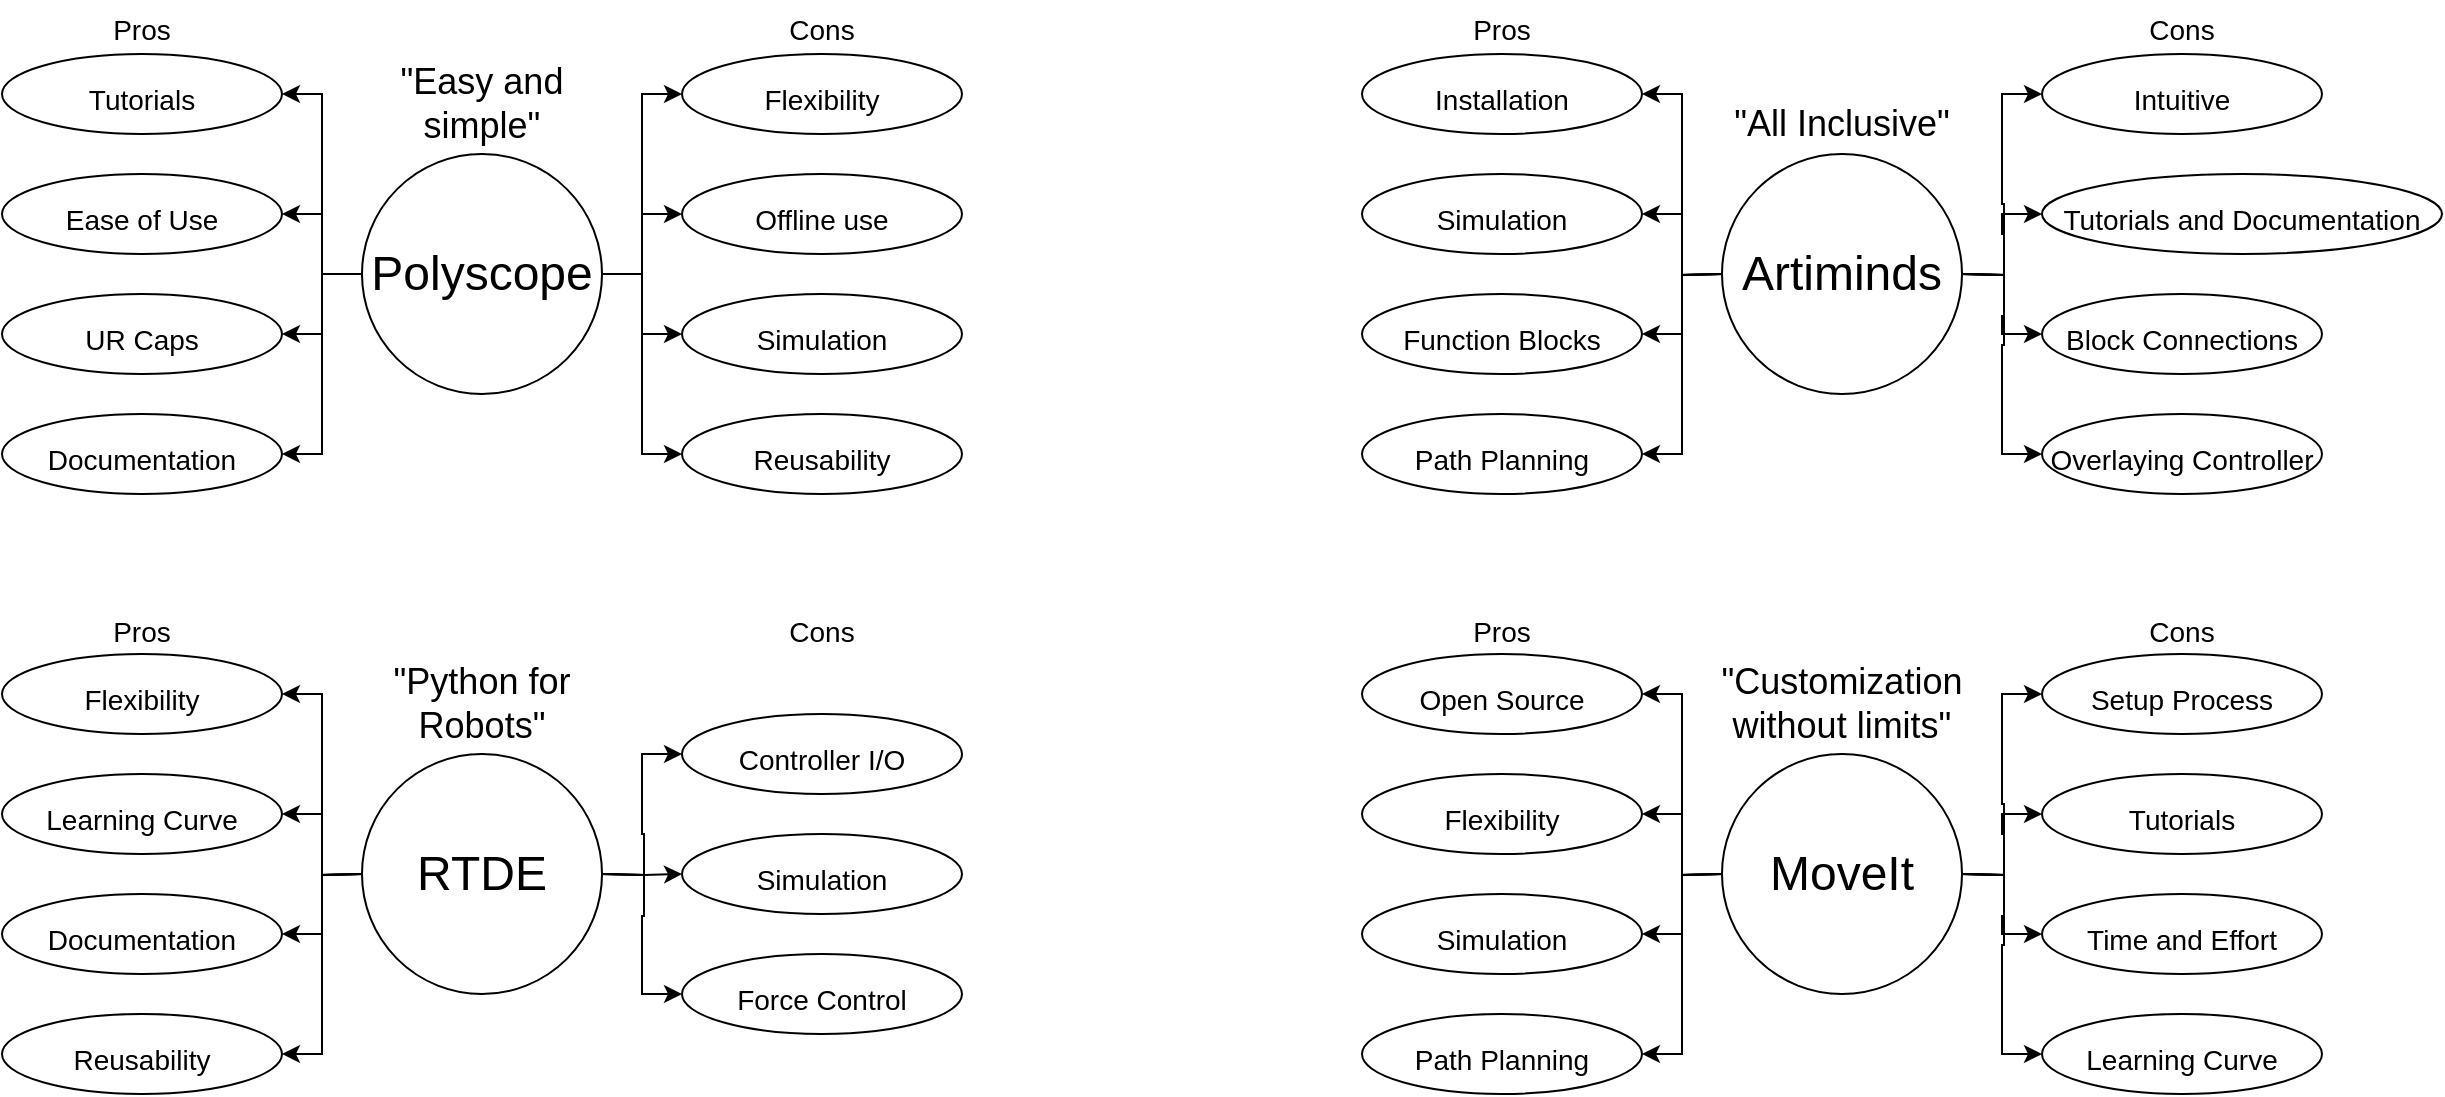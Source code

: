 <mxfile version="20.7.3" type="github">
  <diagram id="o34bLKSb2FJ5GCY2DV4U" name="Seite-1">
    <mxGraphModel dx="1562" dy="826" grid="1" gridSize="10" guides="1" tooltips="1" connect="1" arrows="1" fold="1" page="1" pageScale="1" pageWidth="3300" pageHeight="4681" math="0" shadow="0">
      <root>
        <mxCell id="0" />
        <mxCell id="1" parent="0" />
        <mxCell id="9tMe9ChNtQxmry1n6Ols-18" style="edgeStyle=orthogonalEdgeStyle;rounded=0;orthogonalLoop=1;jettySize=auto;html=1;exitX=0;exitY=0.5;exitDx=0;exitDy=0;entryX=1;entryY=0.5;entryDx=0;entryDy=0;fontSize=14;strokeColor=default;strokeWidth=1;" parent="1" source="9tMe9ChNtQxmry1n6Ols-2" target="9tMe9ChNtQxmry1n6Ols-6" edge="1">
          <mxGeometry relative="1" as="geometry" />
        </mxCell>
        <mxCell id="9tMe9ChNtQxmry1n6Ols-19" style="edgeStyle=orthogonalEdgeStyle;rounded=0;orthogonalLoop=1;jettySize=auto;html=1;exitX=0;exitY=0.5;exitDx=0;exitDy=0;entryX=1;entryY=0.5;entryDx=0;entryDy=0;fontSize=14;strokeColor=default;strokeWidth=1;" parent="1" source="9tMe9ChNtQxmry1n6Ols-2" target="9tMe9ChNtQxmry1n6Ols-8" edge="1">
          <mxGeometry relative="1" as="geometry" />
        </mxCell>
        <mxCell id="9tMe9ChNtQxmry1n6Ols-20" style="edgeStyle=orthogonalEdgeStyle;rounded=0;orthogonalLoop=1;jettySize=auto;html=1;exitX=0;exitY=0.5;exitDx=0;exitDy=0;entryX=1;entryY=0.5;entryDx=0;entryDy=0;fontSize=14;strokeColor=default;strokeWidth=1;" parent="1" source="9tMe9ChNtQxmry1n6Ols-2" target="9tMe9ChNtQxmry1n6Ols-10" edge="1">
          <mxGeometry relative="1" as="geometry" />
        </mxCell>
        <mxCell id="9tMe9ChNtQxmry1n6Ols-21" style="edgeStyle=orthogonalEdgeStyle;rounded=0;orthogonalLoop=1;jettySize=auto;html=1;exitX=0;exitY=0.5;exitDx=0;exitDy=0;entryX=1;entryY=0.5;entryDx=0;entryDy=0;fontSize=14;strokeColor=default;strokeWidth=1;" parent="1" source="9tMe9ChNtQxmry1n6Ols-2" target="9tMe9ChNtQxmry1n6Ols-11" edge="1">
          <mxGeometry relative="1" as="geometry" />
        </mxCell>
        <mxCell id="9tMe9ChNtQxmry1n6Ols-23" style="edgeStyle=orthogonalEdgeStyle;rounded=0;orthogonalLoop=1;jettySize=auto;html=1;exitX=1;exitY=0.5;exitDx=0;exitDy=0;entryX=0;entryY=0.5;entryDx=0;entryDy=0;fontSize=14;strokeColor=default;strokeWidth=1;" parent="1" source="9tMe9ChNtQxmry1n6Ols-2" target="9tMe9ChNtQxmry1n6Ols-12" edge="1">
          <mxGeometry relative="1" as="geometry" />
        </mxCell>
        <mxCell id="9tMe9ChNtQxmry1n6Ols-25" style="edgeStyle=orthogonalEdgeStyle;rounded=0;orthogonalLoop=1;jettySize=auto;html=1;exitX=1;exitY=0.5;exitDx=0;exitDy=0;entryX=0;entryY=0.5;entryDx=0;entryDy=0;fontSize=14;strokeColor=default;strokeWidth=1;" parent="1" source="9tMe9ChNtQxmry1n6Ols-2" target="9tMe9ChNtQxmry1n6Ols-14" edge="1">
          <mxGeometry relative="1" as="geometry" />
        </mxCell>
        <mxCell id="9tMe9ChNtQxmry1n6Ols-26" style="edgeStyle=orthogonalEdgeStyle;rounded=0;orthogonalLoop=1;jettySize=auto;html=1;exitX=1;exitY=0.5;exitDx=0;exitDy=0;entryX=0;entryY=0.5;entryDx=0;entryDy=0;fontSize=14;strokeColor=default;strokeWidth=1;" parent="1" source="9tMe9ChNtQxmry1n6Ols-2" target="9tMe9ChNtQxmry1n6Ols-15" edge="1">
          <mxGeometry relative="1" as="geometry" />
        </mxCell>
        <mxCell id="9tMe9ChNtQxmry1n6Ols-94" style="edgeStyle=orthogonalEdgeStyle;rounded=0;orthogonalLoop=1;jettySize=auto;html=1;exitX=1;exitY=0.5;exitDx=0;exitDy=0;entryX=0;entryY=0.5;entryDx=0;entryDy=0;fontSize=14;strokeColor=default;strokeWidth=1;" parent="1" source="9tMe9ChNtQxmry1n6Ols-2" target="9tMe9ChNtQxmry1n6Ols-93" edge="1">
          <mxGeometry relative="1" as="geometry" />
        </mxCell>
        <mxCell id="9tMe9ChNtQxmry1n6Ols-2" value="&lt;font style=&quot;font-size: 24px;&quot;&gt;Polyscope&lt;/font&gt;" style="ellipse;whiteSpace=wrap;html=1;aspect=fixed;strokeWidth=1;strokeColor=default;fillColor=none;" parent="1" vertex="1">
          <mxGeometry x="200" y="160" width="120" height="120" as="geometry" />
        </mxCell>
        <mxCell id="9tMe9ChNtQxmry1n6Ols-6" value="&lt;font style=&quot;font-size: 14px;&quot;&gt;Tutorials&lt;/font&gt;" style="ellipse;whiteSpace=wrap;html=1;fontSize=24;strokeColor=default;strokeWidth=1;fillColor=none;" parent="1" vertex="1">
          <mxGeometry x="20" y="110" width="140" height="40" as="geometry" />
        </mxCell>
        <mxCell id="9tMe9ChNtQxmry1n6Ols-8" value="&lt;font style=&quot;font-size: 14px;&quot;&gt;Ease of Use&lt;/font&gt;" style="ellipse;whiteSpace=wrap;html=1;fontSize=24;strokeColor=default;strokeWidth=1;fillColor=none;" parent="1" vertex="1">
          <mxGeometry x="20" y="170" width="140" height="40" as="geometry" />
        </mxCell>
        <mxCell id="9tMe9ChNtQxmry1n6Ols-10" value="&lt;font style=&quot;font-size: 14px;&quot;&gt;UR Caps&lt;/font&gt;" style="ellipse;whiteSpace=wrap;html=1;fontSize=24;strokeColor=default;strokeWidth=1;fillColor=none;" parent="1" vertex="1">
          <mxGeometry x="20" y="230" width="140" height="40" as="geometry" />
        </mxCell>
        <mxCell id="9tMe9ChNtQxmry1n6Ols-11" value="&lt;font style=&quot;font-size: 14px;&quot;&gt;Documentation&lt;/font&gt;" style="ellipse;whiteSpace=wrap;html=1;fontSize=24;strokeColor=default;strokeWidth=1;fillColor=none;" parent="1" vertex="1">
          <mxGeometry x="20" y="290" width="140" height="40" as="geometry" />
        </mxCell>
        <mxCell id="9tMe9ChNtQxmry1n6Ols-12" value="&lt;font style=&quot;font-size: 14px;&quot;&gt;Flexibility&lt;/font&gt;" style="ellipse;whiteSpace=wrap;html=1;fontSize=24;strokeWidth=1;strokeColor=default;fillColor=none;" parent="1" vertex="1">
          <mxGeometry x="360" y="110" width="140" height="40" as="geometry" />
        </mxCell>
        <mxCell id="9tMe9ChNtQxmry1n6Ols-14" value="&lt;span style=&quot;font-size: 14px;&quot;&gt;Offline use&lt;/span&gt;" style="ellipse;whiteSpace=wrap;html=1;fontSize=24;strokeWidth=1;strokeColor=default;fillColor=none;" parent="1" vertex="1">
          <mxGeometry x="360" y="170" width="140" height="40" as="geometry" />
        </mxCell>
        <mxCell id="9tMe9ChNtQxmry1n6Ols-15" value="&lt;font style=&quot;font-size: 14px;&quot;&gt;Simulation&lt;/font&gt;" style="ellipse;whiteSpace=wrap;html=1;fontSize=24;strokeWidth=1;strokeColor=default;fillColor=none;" parent="1" vertex="1">
          <mxGeometry x="360" y="230" width="140" height="40" as="geometry" />
        </mxCell>
        <mxCell id="9tMe9ChNtQxmry1n6Ols-28" style="edgeStyle=orthogonalEdgeStyle;rounded=0;orthogonalLoop=1;jettySize=auto;html=1;exitX=0;exitY=0.5;exitDx=0;exitDy=0;entryX=1;entryY=0.5;entryDx=0;entryDy=0;fontSize=14;strokeColor=default;strokeWidth=1;" parent="1" target="9tMe9ChNtQxmry1n6Ols-38" edge="1">
          <mxGeometry relative="1" as="geometry">
            <mxPoint x="880.0" y="520" as="sourcePoint" />
          </mxGeometry>
        </mxCell>
        <mxCell id="9tMe9ChNtQxmry1n6Ols-30" style="edgeStyle=orthogonalEdgeStyle;rounded=0;orthogonalLoop=1;jettySize=auto;html=1;exitX=0;exitY=0.5;exitDx=0;exitDy=0;entryX=1;entryY=0.5;entryDx=0;entryDy=0;fontSize=14;strokeColor=default;strokeWidth=1;" parent="1" target="9tMe9ChNtQxmry1n6Ols-40" edge="1">
          <mxGeometry relative="1" as="geometry">
            <mxPoint x="880.0" y="520" as="sourcePoint" />
          </mxGeometry>
        </mxCell>
        <mxCell id="9tMe9ChNtQxmry1n6Ols-33" style="edgeStyle=orthogonalEdgeStyle;rounded=0;orthogonalLoop=1;jettySize=auto;html=1;exitX=1;exitY=0.5;exitDx=0;exitDy=0;entryX=0;entryY=0.5;entryDx=0;entryDy=0;fontSize=14;strokeColor=default;strokeWidth=1;" parent="1" target="9tMe9ChNtQxmry1n6Ols-42" edge="1">
          <mxGeometry relative="1" as="geometry">
            <mxPoint x="1000.0" y="520" as="sourcePoint" />
          </mxGeometry>
        </mxCell>
        <mxCell id="9tMe9ChNtQxmry1n6Ols-34" style="edgeStyle=orthogonalEdgeStyle;rounded=0;orthogonalLoop=1;jettySize=auto;html=1;exitX=1;exitY=0.5;exitDx=0;exitDy=0;entryX=0;entryY=0.5;entryDx=0;entryDy=0;fontSize=14;strokeColor=default;strokeWidth=1;" parent="1" target="9tMe9ChNtQxmry1n6Ols-43" edge="1">
          <mxGeometry relative="1" as="geometry">
            <mxPoint x="1000.0" y="520" as="sourcePoint" />
          </mxGeometry>
        </mxCell>
        <mxCell id="9tMe9ChNtQxmry1n6Ols-36" style="edgeStyle=orthogonalEdgeStyle;rounded=0;orthogonalLoop=1;jettySize=auto;html=1;exitX=1;exitY=0.5;exitDx=0;exitDy=0;entryX=0;entryY=0.5;entryDx=0;entryDy=0;fontSize=14;strokeColor=default;strokeWidth=1;" parent="1" target="9tMe9ChNtQxmry1n6Ols-45" edge="1">
          <mxGeometry relative="1" as="geometry">
            <mxPoint x="1000.0" y="520" as="sourcePoint" />
          </mxGeometry>
        </mxCell>
        <mxCell id="9tMe9ChNtQxmry1n6Ols-48" style="edgeStyle=orthogonalEdgeStyle;rounded=0;orthogonalLoop=1;jettySize=auto;html=1;exitX=0;exitY=0.5;exitDx=0;exitDy=0;entryX=1;entryY=0.5;entryDx=0;entryDy=0;fontSize=14;strokeColor=default;strokeWidth=1;" parent="1" target="9tMe9ChNtQxmry1n6Ols-47" edge="1">
          <mxGeometry relative="1" as="geometry">
            <mxPoint x="880.0" y="520" as="sourcePoint" />
          </mxGeometry>
        </mxCell>
        <mxCell id="9tMe9ChNtQxmry1n6Ols-70" style="edgeStyle=orthogonalEdgeStyle;rounded=0;orthogonalLoop=1;jettySize=auto;html=1;exitX=0;exitY=0.5;exitDx=0;exitDy=0;entryX=1;entryY=0.5;entryDx=0;entryDy=0;fontSize=14;strokeColor=default;strokeWidth=1;" parent="1" target="9tMe9ChNtQxmry1n6Ols-69" edge="1">
          <mxGeometry relative="1" as="geometry">
            <mxPoint x="880.0" y="520" as="sourcePoint" />
          </mxGeometry>
        </mxCell>
        <mxCell id="9tMe9ChNtQxmry1n6Ols-72" style="edgeStyle=orthogonalEdgeStyle;rounded=0;orthogonalLoop=1;jettySize=auto;html=1;exitX=1;exitY=0.5;exitDx=0;exitDy=0;entryX=0;entryY=0.5;entryDx=0;entryDy=0;fontSize=14;strokeColor=default;strokeWidth=1;" parent="1" target="9tMe9ChNtQxmry1n6Ols-71" edge="1">
          <mxGeometry relative="1" as="geometry">
            <mxPoint x="1000.0" y="520" as="sourcePoint" />
          </mxGeometry>
        </mxCell>
        <mxCell id="9tMe9ChNtQxmry1n6Ols-38" value="&lt;font style=&quot;font-size: 14px;&quot;&gt;Open Source&lt;/font&gt;" style="ellipse;whiteSpace=wrap;html=1;fontSize=24;strokeColor=default;strokeWidth=1;fillColor=none;" parent="1" vertex="1">
          <mxGeometry x="700" y="410" width="140" height="40" as="geometry" />
        </mxCell>
        <mxCell id="9tMe9ChNtQxmry1n6Ols-40" value="&lt;font style=&quot;font-size: 14px;&quot;&gt;Flexibility&lt;/font&gt;" style="ellipse;whiteSpace=wrap;html=1;fontSize=24;strokeColor=default;strokeWidth=1;fillColor=none;" parent="1" vertex="1">
          <mxGeometry x="700" y="470" width="140" height="40" as="geometry" />
        </mxCell>
        <mxCell id="9tMe9ChNtQxmry1n6Ols-42" value="&lt;span style=&quot;font-size: 14px;&quot;&gt;Setup Process&lt;/span&gt;" style="ellipse;whiteSpace=wrap;html=1;fontSize=24;strokeWidth=1;strokeColor=default;fillColor=none;" parent="1" vertex="1">
          <mxGeometry x="1040" y="410" width="140" height="40" as="geometry" />
        </mxCell>
        <mxCell id="9tMe9ChNtQxmry1n6Ols-43" value="&lt;span style=&quot;font-size: 14px;&quot;&gt;Tutorials&lt;/span&gt;" style="ellipse;whiteSpace=wrap;html=1;fontSize=24;strokeWidth=1;strokeColor=default;fillColor=none;" parent="1" vertex="1">
          <mxGeometry x="1040" y="470" width="140" height="40" as="geometry" />
        </mxCell>
        <mxCell id="9tMe9ChNtQxmry1n6Ols-45" value="&lt;span style=&quot;font-size: 14px;&quot;&gt;Time and Effort&lt;/span&gt;" style="ellipse;whiteSpace=wrap;html=1;fontSize=24;strokeWidth=1;strokeColor=default;fillColor=none;" parent="1" vertex="1">
          <mxGeometry x="1040" y="530" width="140" height="40" as="geometry" />
        </mxCell>
        <mxCell id="9tMe9ChNtQxmry1n6Ols-47" value="&lt;font style=&quot;font-size: 14px;&quot;&gt;Simulation&lt;/font&gt;" style="ellipse;whiteSpace=wrap;html=1;fontSize=24;strokeColor=default;strokeWidth=1;fillColor=none;" parent="1" vertex="1">
          <mxGeometry x="700" y="530" width="140" height="40" as="geometry" />
        </mxCell>
        <mxCell id="9tMe9ChNtQxmry1n6Ols-50" style="edgeStyle=orthogonalEdgeStyle;rounded=0;orthogonalLoop=1;jettySize=auto;html=1;exitX=0;exitY=0.5;exitDx=0;exitDy=0;entryX=1;entryY=0.5;entryDx=0;entryDy=0;fontSize=14;strokeColor=default;strokeWidth=1;" parent="1" target="9tMe9ChNtQxmry1n6Ols-60" edge="1">
          <mxGeometry relative="1" as="geometry">
            <mxPoint x="880.0" y="220" as="sourcePoint" />
          </mxGeometry>
        </mxCell>
        <mxCell id="9tMe9ChNtQxmry1n6Ols-51" style="edgeStyle=orthogonalEdgeStyle;rounded=0;orthogonalLoop=1;jettySize=auto;html=1;exitX=0;exitY=0.5;exitDx=0;exitDy=0;entryX=1;entryY=0.5;entryDx=0;entryDy=0;fontSize=14;strokeColor=default;strokeWidth=1;" parent="1" target="9tMe9ChNtQxmry1n6Ols-61" edge="1">
          <mxGeometry relative="1" as="geometry">
            <mxPoint x="880.0" y="220" as="sourcePoint" />
          </mxGeometry>
        </mxCell>
        <mxCell id="9tMe9ChNtQxmry1n6Ols-52" style="edgeStyle=orthogonalEdgeStyle;rounded=0;orthogonalLoop=1;jettySize=auto;html=1;exitX=0;exitY=0.5;exitDx=0;exitDy=0;entryX=1;entryY=0.5;entryDx=0;entryDy=0;fontSize=14;strokeColor=default;strokeWidth=1;" parent="1" target="9tMe9ChNtQxmry1n6Ols-62" edge="1">
          <mxGeometry relative="1" as="geometry">
            <mxPoint x="880.0" y="220" as="sourcePoint" />
          </mxGeometry>
        </mxCell>
        <mxCell id="9tMe9ChNtQxmry1n6Ols-53" style="edgeStyle=orthogonalEdgeStyle;rounded=0;orthogonalLoop=1;jettySize=auto;html=1;exitX=0;exitY=0.5;exitDx=0;exitDy=0;entryX=1;entryY=0.5;entryDx=0;entryDy=0;fontSize=14;strokeColor=default;strokeWidth=1;" parent="1" target="9tMe9ChNtQxmry1n6Ols-63" edge="1">
          <mxGeometry relative="1" as="geometry">
            <mxPoint x="880.0" y="220" as="sourcePoint" />
          </mxGeometry>
        </mxCell>
        <mxCell id="9tMe9ChNtQxmry1n6Ols-55" style="edgeStyle=orthogonalEdgeStyle;rounded=0;orthogonalLoop=1;jettySize=auto;html=1;exitX=1;exitY=0.5;exitDx=0;exitDy=0;entryX=0;entryY=0.5;entryDx=0;entryDy=0;fontSize=14;strokeColor=default;strokeWidth=1;" parent="1" target="9tMe9ChNtQxmry1n6Ols-64" edge="1">
          <mxGeometry relative="1" as="geometry">
            <mxPoint x="1000.0" y="220" as="sourcePoint" />
          </mxGeometry>
        </mxCell>
        <mxCell id="9tMe9ChNtQxmry1n6Ols-56" style="edgeStyle=orthogonalEdgeStyle;rounded=0;orthogonalLoop=1;jettySize=auto;html=1;exitX=1;exitY=0.5;exitDx=0;exitDy=0;entryX=0;entryY=0.5;entryDx=0;entryDy=0;fontSize=14;strokeColor=default;strokeWidth=1;" parent="1" target="9tMe9ChNtQxmry1n6Ols-65" edge="1">
          <mxGeometry relative="1" as="geometry">
            <mxPoint x="1000.0" y="220" as="sourcePoint" />
          </mxGeometry>
        </mxCell>
        <mxCell id="9tMe9ChNtQxmry1n6Ols-57" style="edgeStyle=orthogonalEdgeStyle;rounded=0;orthogonalLoop=1;jettySize=auto;html=1;exitX=1;exitY=0.5;exitDx=0;exitDy=0;entryX=0;entryY=0.5;entryDx=0;entryDy=0;fontSize=14;strokeColor=default;strokeWidth=1;" parent="1" target="9tMe9ChNtQxmry1n6Ols-66" edge="1">
          <mxGeometry relative="1" as="geometry">
            <mxPoint x="1000.0" y="220" as="sourcePoint" />
          </mxGeometry>
        </mxCell>
        <mxCell id="9tMe9ChNtQxmry1n6Ols-58" style="edgeStyle=orthogonalEdgeStyle;rounded=0;orthogonalLoop=1;jettySize=auto;html=1;exitX=1;exitY=0.5;exitDx=0;exitDy=0;entryX=0;entryY=0.5;entryDx=0;entryDy=0;fontSize=14;strokeColor=default;strokeWidth=1;" parent="1" target="9tMe9ChNtQxmry1n6Ols-67" edge="1">
          <mxGeometry relative="1" as="geometry">
            <mxPoint x="1000.0" y="220" as="sourcePoint" />
          </mxGeometry>
        </mxCell>
        <mxCell id="9tMe9ChNtQxmry1n6Ols-60" value="&lt;span style=&quot;font-size: 14px;&quot;&gt;Installation&lt;/span&gt;" style="ellipse;whiteSpace=wrap;html=1;fontSize=24;strokeColor=default;strokeWidth=1;fillColor=none;" parent="1" vertex="1">
          <mxGeometry x="700" y="110" width="140" height="40" as="geometry" />
        </mxCell>
        <mxCell id="9tMe9ChNtQxmry1n6Ols-61" value="&lt;font style=&quot;font-size: 14px;&quot;&gt;Simulation&lt;/font&gt;" style="ellipse;whiteSpace=wrap;html=1;fontSize=24;strokeColor=default;strokeWidth=1;fillColor=none;" parent="1" vertex="1">
          <mxGeometry x="700" y="170" width="140" height="40" as="geometry" />
        </mxCell>
        <mxCell id="9tMe9ChNtQxmry1n6Ols-62" value="&lt;font style=&quot;font-size: 14px;&quot;&gt;Function Blocks&lt;/font&gt;" style="ellipse;whiteSpace=wrap;html=1;fontSize=24;strokeColor=default;strokeWidth=1;fillColor=none;" parent="1" vertex="1">
          <mxGeometry x="700" y="230" width="140" height="40" as="geometry" />
        </mxCell>
        <mxCell id="9tMe9ChNtQxmry1n6Ols-63" value="&lt;font style=&quot;font-size: 14px;&quot;&gt;Path Planning&lt;/font&gt;" style="ellipse;whiteSpace=wrap;html=1;fontSize=24;strokeColor=default;strokeWidth=1;fillColor=none;" parent="1" vertex="1">
          <mxGeometry x="700" y="290" width="140" height="40" as="geometry" />
        </mxCell>
        <mxCell id="9tMe9ChNtQxmry1n6Ols-64" value="&lt;font style=&quot;font-size: 14px;&quot;&gt;Intuitive&lt;/font&gt;" style="ellipse;whiteSpace=wrap;html=1;fontSize=24;strokeWidth=1;strokeColor=default;fillColor=none;" parent="1" vertex="1">
          <mxGeometry x="1040" y="110" width="140" height="40" as="geometry" />
        </mxCell>
        <mxCell id="9tMe9ChNtQxmry1n6Ols-65" value="&lt;span style=&quot;font-size: 14px;&quot;&gt;Tutorials and Documentation&lt;/span&gt;" style="ellipse;whiteSpace=wrap;html=1;fontSize=24;strokeWidth=1;strokeColor=default;fillColor=none;" parent="1" vertex="1">
          <mxGeometry x="1040" y="170" width="200" height="40" as="geometry" />
        </mxCell>
        <mxCell id="9tMe9ChNtQxmry1n6Ols-66" value="&lt;span style=&quot;font-size: 14px;&quot;&gt;Block Connections&lt;/span&gt;" style="ellipse;whiteSpace=wrap;html=1;fontSize=24;strokeWidth=1;strokeColor=default;fillColor=none;" parent="1" vertex="1">
          <mxGeometry x="1040" y="230" width="140" height="40" as="geometry" />
        </mxCell>
        <mxCell id="9tMe9ChNtQxmry1n6Ols-67" value="&lt;font style=&quot;font-size: 14px;&quot;&gt;Overlaying Controller&lt;/font&gt;" style="ellipse;whiteSpace=wrap;html=1;fontSize=24;strokeWidth=1;strokeColor=default;fillColor=none;" parent="1" vertex="1">
          <mxGeometry x="1040" y="290" width="140" height="40" as="geometry" />
        </mxCell>
        <mxCell id="9tMe9ChNtQxmry1n6Ols-69" value="&lt;font style=&quot;font-size: 14px;&quot;&gt;Path Planning&lt;/font&gt;" style="ellipse;whiteSpace=wrap;html=1;fontSize=24;strokeColor=default;strokeWidth=1;fillColor=none;" parent="1" vertex="1">
          <mxGeometry x="700" y="590" width="140" height="40" as="geometry" />
        </mxCell>
        <mxCell id="9tMe9ChNtQxmry1n6Ols-71" value="&lt;span style=&quot;font-size: 14px;&quot;&gt;Learning Curve&lt;/span&gt;" style="ellipse;whiteSpace=wrap;html=1;fontSize=24;strokeWidth=1;strokeColor=default;fillColor=none;" parent="1" vertex="1">
          <mxGeometry x="1040" y="590" width="140" height="40" as="geometry" />
        </mxCell>
        <mxCell id="9tMe9ChNtQxmry1n6Ols-74" style="edgeStyle=orthogonalEdgeStyle;rounded=0;orthogonalLoop=1;jettySize=auto;html=1;exitX=0;exitY=0.5;exitDx=0;exitDy=0;entryX=1;entryY=0.5;entryDx=0;entryDy=0;fontSize=14;strokeColor=default;strokeWidth=1;" parent="1" target="9tMe9ChNtQxmry1n6Ols-84" edge="1">
          <mxGeometry relative="1" as="geometry">
            <mxPoint x="200.0" y="520" as="sourcePoint" />
          </mxGeometry>
        </mxCell>
        <mxCell id="9tMe9ChNtQxmry1n6Ols-75" style="edgeStyle=orthogonalEdgeStyle;rounded=0;orthogonalLoop=1;jettySize=auto;html=1;exitX=0;exitY=0.5;exitDx=0;exitDy=0;entryX=1;entryY=0.5;entryDx=0;entryDy=0;fontSize=14;strokeColor=default;strokeWidth=1;" parent="1" target="9tMe9ChNtQxmry1n6Ols-85" edge="1">
          <mxGeometry relative="1" as="geometry">
            <mxPoint x="200.0" y="520" as="sourcePoint" />
          </mxGeometry>
        </mxCell>
        <mxCell id="9tMe9ChNtQxmry1n6Ols-76" style="edgeStyle=orthogonalEdgeStyle;rounded=0;orthogonalLoop=1;jettySize=auto;html=1;exitX=0;exitY=0.5;exitDx=0;exitDy=0;entryX=1;entryY=0.5;entryDx=0;entryDy=0;fontSize=14;strokeColor=default;strokeWidth=1;" parent="1" target="9tMe9ChNtQxmry1n6Ols-86" edge="1">
          <mxGeometry relative="1" as="geometry">
            <mxPoint x="200.0" y="520" as="sourcePoint" />
          </mxGeometry>
        </mxCell>
        <mxCell id="9tMe9ChNtQxmry1n6Ols-79" style="edgeStyle=orthogonalEdgeStyle;rounded=0;orthogonalLoop=1;jettySize=auto;html=1;exitX=1;exitY=0.5;exitDx=0;exitDy=0;entryX=0;entryY=0.5;entryDx=0;entryDy=0;fontSize=14;strokeColor=default;strokeWidth=1;" parent="1" target="9tMe9ChNtQxmry1n6Ols-88" edge="1">
          <mxGeometry relative="1" as="geometry">
            <mxPoint x="320.0" y="520" as="sourcePoint" />
          </mxGeometry>
        </mxCell>
        <mxCell id="9tMe9ChNtQxmry1n6Ols-80" style="edgeStyle=orthogonalEdgeStyle;rounded=0;orthogonalLoop=1;jettySize=auto;html=1;exitX=1;exitY=0.5;exitDx=0;exitDy=0;entryX=0;entryY=0.5;entryDx=0;entryDy=0;fontSize=14;strokeColor=default;strokeWidth=1;" parent="1" target="9tMe9ChNtQxmry1n6Ols-89" edge="1">
          <mxGeometry relative="1" as="geometry">
            <mxPoint x="320.0" y="520" as="sourcePoint" />
          </mxGeometry>
        </mxCell>
        <mxCell id="9tMe9ChNtQxmry1n6Ols-81" style="edgeStyle=orthogonalEdgeStyle;rounded=0;orthogonalLoop=1;jettySize=auto;html=1;exitX=1;exitY=0.5;exitDx=0;exitDy=0;entryX=0;entryY=0.5;entryDx=0;entryDy=0;fontSize=14;strokeColor=default;strokeWidth=1;" parent="1" target="9tMe9ChNtQxmry1n6Ols-90" edge="1">
          <mxGeometry relative="1" as="geometry">
            <mxPoint x="320.0" y="520" as="sourcePoint" />
          </mxGeometry>
        </mxCell>
        <mxCell id="9tMe9ChNtQxmry1n6Ols-96" style="edgeStyle=orthogonalEdgeStyle;rounded=0;orthogonalLoop=1;jettySize=auto;html=1;exitX=0;exitY=0.5;exitDx=0;exitDy=0;entryX=1;entryY=0.5;entryDx=0;entryDy=0;fontSize=14;strokeColor=default;strokeWidth=1;" parent="1" target="9tMe9ChNtQxmry1n6Ols-95" edge="1">
          <mxGeometry relative="1" as="geometry">
            <mxPoint x="200.0" y="520" as="sourcePoint" />
          </mxGeometry>
        </mxCell>
        <mxCell id="9tMe9ChNtQxmry1n6Ols-84" value="&lt;font style=&quot;font-size: 14px;&quot;&gt;Flexibility&lt;/font&gt;" style="ellipse;whiteSpace=wrap;html=1;fontSize=24;strokeColor=default;strokeWidth=1;fillColor=none;" parent="1" vertex="1">
          <mxGeometry x="20" y="410" width="140" height="40" as="geometry" />
        </mxCell>
        <mxCell id="9tMe9ChNtQxmry1n6Ols-85" value="&lt;font style=&quot;font-size: 14px;&quot;&gt;Learning Curve&lt;/font&gt;" style="ellipse;whiteSpace=wrap;html=1;fontSize=24;strokeColor=default;strokeWidth=1;fillColor=none;" parent="1" vertex="1">
          <mxGeometry x="20" y="470" width="140" height="40" as="geometry" />
        </mxCell>
        <mxCell id="9tMe9ChNtQxmry1n6Ols-86" value="&lt;font style=&quot;font-size: 14px;&quot;&gt;Documentation&lt;/font&gt;" style="ellipse;whiteSpace=wrap;html=1;fontSize=24;strokeColor=default;strokeWidth=1;fillColor=none;" parent="1" vertex="1">
          <mxGeometry x="20" y="530" width="140" height="40" as="geometry" />
        </mxCell>
        <mxCell id="9tMe9ChNtQxmry1n6Ols-88" value="&lt;font style=&quot;font-size: 14px;&quot;&gt;Controller I/O&lt;/font&gt;" style="ellipse;whiteSpace=wrap;html=1;fontSize=24;strokeWidth=1;strokeColor=default;fillColor=none;" parent="1" vertex="1">
          <mxGeometry x="360" y="440" width="140" height="40" as="geometry" />
        </mxCell>
        <mxCell id="9tMe9ChNtQxmry1n6Ols-89" value="&lt;span style=&quot;font-size: 14px;&quot;&gt;Simulation&lt;/span&gt;" style="ellipse;whiteSpace=wrap;html=1;fontSize=24;strokeWidth=1;strokeColor=default;fillColor=none;" parent="1" vertex="1">
          <mxGeometry x="360" y="500" width="140" height="40" as="geometry" />
        </mxCell>
        <mxCell id="9tMe9ChNtQxmry1n6Ols-90" value="&lt;span style=&quot;font-size: 14px;&quot;&gt;Force Control&lt;/span&gt;" style="ellipse;whiteSpace=wrap;html=1;fontSize=24;strokeWidth=1;strokeColor=default;fillColor=none;" parent="1" vertex="1">
          <mxGeometry x="360" y="560" width="140" height="40" as="geometry" />
        </mxCell>
        <mxCell id="9tMe9ChNtQxmry1n6Ols-93" value="&lt;font style=&quot;font-size: 14px;&quot;&gt;Reusability&lt;/font&gt;" style="ellipse;whiteSpace=wrap;html=1;fontSize=24;strokeWidth=1;strokeColor=default;fillColor=none;" parent="1" vertex="1">
          <mxGeometry x="360" y="290" width="140" height="40" as="geometry" />
        </mxCell>
        <mxCell id="9tMe9ChNtQxmry1n6Ols-95" value="&lt;span style=&quot;font-size: 14px;&quot;&gt;Reusability&lt;/span&gt;" style="ellipse;whiteSpace=wrap;html=1;fontSize=24;strokeColor=default;strokeWidth=1;fillColor=none;" parent="1" vertex="1">
          <mxGeometry x="20" y="590" width="140" height="40" as="geometry" />
        </mxCell>
        <mxCell id="9tMe9ChNtQxmry1n6Ols-101" value="&lt;font style=&quot;font-size: 24px;&quot;&gt;Artiminds&lt;/font&gt;" style="ellipse;whiteSpace=wrap;html=1;aspect=fixed;strokeWidth=1;strokeColor=default;fillColor=none;" parent="1" vertex="1">
          <mxGeometry x="880" y="160" width="120" height="120" as="geometry" />
        </mxCell>
        <mxCell id="9tMe9ChNtQxmry1n6Ols-102" value="&lt;font style=&quot;font-size: 24px;&quot;&gt;RTDE&lt;/font&gt;" style="ellipse;whiteSpace=wrap;html=1;aspect=fixed;strokeWidth=1;strokeColor=default;fillColor=none;" parent="1" vertex="1">
          <mxGeometry x="200" y="460" width="120" height="120" as="geometry" />
        </mxCell>
        <mxCell id="9tMe9ChNtQxmry1n6Ols-103" value="&lt;font style=&quot;font-size: 24px;&quot;&gt;MoveIt&lt;/font&gt;" style="ellipse;whiteSpace=wrap;html=1;aspect=fixed;strokeWidth=1;strokeColor=default;fillColor=none;" parent="1" vertex="1">
          <mxGeometry x="880" y="460" width="120" height="120" as="geometry" />
        </mxCell>
        <mxCell id="9tMe9ChNtQxmry1n6Ols-104" value="&lt;div&gt;Pros&lt;/div&gt;" style="text;html=1;strokeColor=none;fillColor=none;align=center;verticalAlign=middle;whiteSpace=wrap;rounded=0;strokeWidth=1;fontSize=14;" parent="1" vertex="1">
          <mxGeometry x="55" y="83" width="70" height="30" as="geometry" />
        </mxCell>
        <mxCell id="9tMe9ChNtQxmry1n6Ols-105" value="&lt;font style=&quot;font-size: 18px;&quot;&gt;&quot;All Inclusive&quot;&lt;/font&gt;" style="text;html=1;strokeColor=none;fillColor=none;align=center;verticalAlign=middle;whiteSpace=wrap;rounded=0;strokeWidth=1;fontSize=14;" parent="1" vertex="1">
          <mxGeometry x="870" y="130" width="140" height="30" as="geometry" />
        </mxCell>
        <mxCell id="9tMe9ChNtQxmry1n6Ols-106" value="&lt;font style=&quot;font-size: 18px;&quot;&gt;&quot;Customization without limits&quot;&lt;/font&gt;" style="text;html=1;strokeColor=none;fillColor=none;align=center;verticalAlign=middle;whiteSpace=wrap;rounded=0;strokeWidth=1;fontSize=14;" parent="1" vertex="1">
          <mxGeometry x="870" y="420" width="140" height="30" as="geometry" />
        </mxCell>
        <mxCell id="9tMe9ChNtQxmry1n6Ols-107" value="&lt;font style=&quot;font-size: 18px;&quot;&gt;&quot;Python for Robots&quot;&lt;/font&gt;" style="text;html=1;strokeColor=none;fillColor=none;align=center;verticalAlign=middle;whiteSpace=wrap;rounded=0;strokeWidth=1;fontSize=14;" parent="1" vertex="1">
          <mxGeometry x="190" y="420" width="140" height="30" as="geometry" />
        </mxCell>
        <mxCell id="MCZ0V63Wtdz7rVq8YFm1-1" value="&lt;font style=&quot;font-size: 18px;&quot;&gt;&quot;Easy and simple&quot;&lt;/font&gt;" style="text;html=1;strokeColor=none;fillColor=none;align=center;verticalAlign=middle;whiteSpace=wrap;rounded=0;strokeWidth=1;fontSize=14;" vertex="1" parent="1">
          <mxGeometry x="190" y="120" width="140" height="30" as="geometry" />
        </mxCell>
        <mxCell id="MCZ0V63Wtdz7rVq8YFm1-2" value="Cons" style="text;html=1;strokeColor=none;fillColor=none;align=center;verticalAlign=middle;whiteSpace=wrap;rounded=0;strokeWidth=1;fontSize=14;" vertex="1" parent="1">
          <mxGeometry x="395" y="83" width="70" height="30" as="geometry" />
        </mxCell>
        <mxCell id="MCZ0V63Wtdz7rVq8YFm1-3" value="&lt;div&gt;Pros&lt;/div&gt;" style="text;html=1;strokeColor=none;fillColor=none;align=center;verticalAlign=middle;whiteSpace=wrap;rounded=0;strokeWidth=1;fontSize=14;" vertex="1" parent="1">
          <mxGeometry x="55" y="384" width="70" height="30" as="geometry" />
        </mxCell>
        <mxCell id="MCZ0V63Wtdz7rVq8YFm1-4" value="Cons" style="text;html=1;strokeColor=none;fillColor=none;align=center;verticalAlign=middle;whiteSpace=wrap;rounded=0;strokeWidth=1;fontSize=14;" vertex="1" parent="1">
          <mxGeometry x="395" y="384" width="70" height="30" as="geometry" />
        </mxCell>
        <mxCell id="MCZ0V63Wtdz7rVq8YFm1-5" value="&lt;div&gt;Pros&lt;/div&gt;" style="text;html=1;strokeColor=none;fillColor=none;align=center;verticalAlign=middle;whiteSpace=wrap;rounded=0;strokeWidth=1;fontSize=14;" vertex="1" parent="1">
          <mxGeometry x="735" y="83" width="70" height="30" as="geometry" />
        </mxCell>
        <mxCell id="MCZ0V63Wtdz7rVq8YFm1-6" value="Cons" style="text;html=1;strokeColor=none;fillColor=none;align=center;verticalAlign=middle;whiteSpace=wrap;rounded=0;strokeWidth=1;fontSize=14;" vertex="1" parent="1">
          <mxGeometry x="1075" y="83" width="70" height="30" as="geometry" />
        </mxCell>
        <mxCell id="MCZ0V63Wtdz7rVq8YFm1-7" value="&lt;div&gt;Pros&lt;/div&gt;" style="text;html=1;strokeColor=none;fillColor=none;align=center;verticalAlign=middle;whiteSpace=wrap;rounded=0;strokeWidth=1;fontSize=14;" vertex="1" parent="1">
          <mxGeometry x="735" y="384" width="70" height="30" as="geometry" />
        </mxCell>
        <mxCell id="MCZ0V63Wtdz7rVq8YFm1-8" value="Cons" style="text;html=1;strokeColor=none;fillColor=none;align=center;verticalAlign=middle;whiteSpace=wrap;rounded=0;strokeWidth=1;fontSize=14;" vertex="1" parent="1">
          <mxGeometry x="1075" y="384" width="70" height="30" as="geometry" />
        </mxCell>
      </root>
    </mxGraphModel>
  </diagram>
</mxfile>
